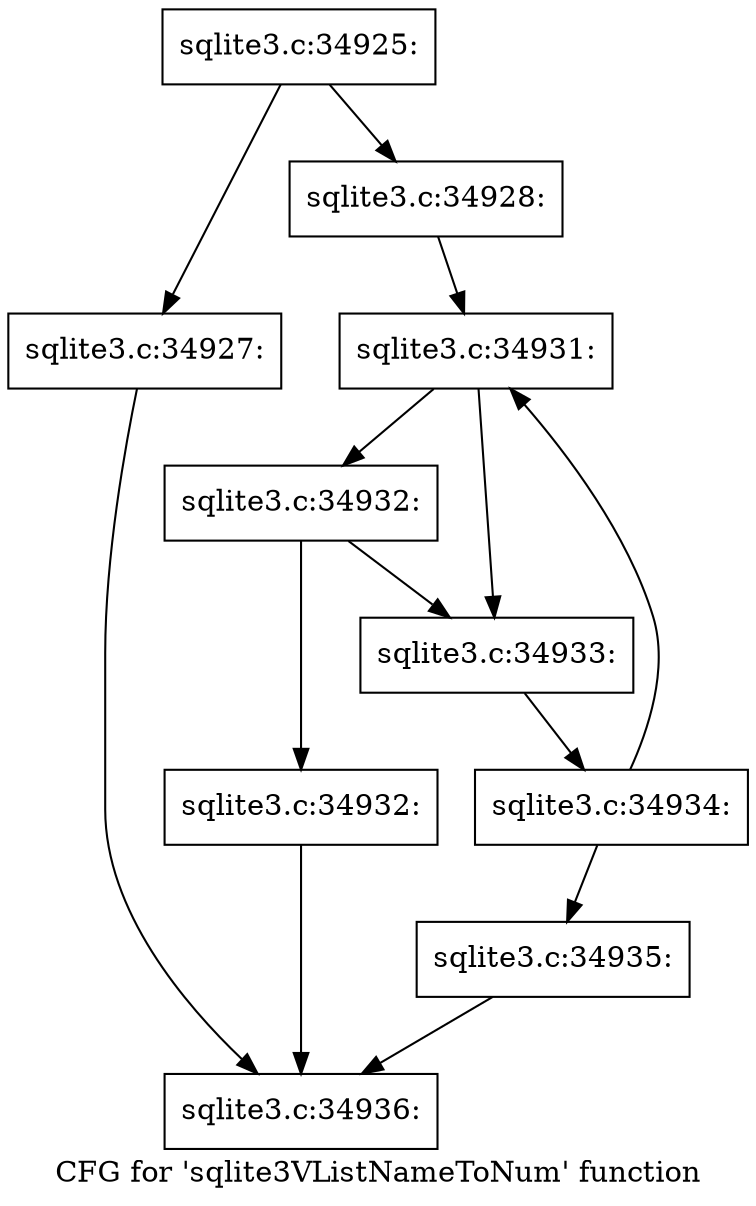 digraph "CFG for 'sqlite3VListNameToNum' function" {
	label="CFG for 'sqlite3VListNameToNum' function";

	Node0x55c0f55ad4d0 [shape=record,label="{sqlite3.c:34925:}"];
	Node0x55c0f55ad4d0 -> Node0x55c0f8578910;
	Node0x55c0f55ad4d0 -> Node0x55c0f8578960;
	Node0x55c0f8578910 [shape=record,label="{sqlite3.c:34927:}"];
	Node0x55c0f8578910 -> Node0x55c0f8577550;
	Node0x55c0f8578960 [shape=record,label="{sqlite3.c:34928:}"];
	Node0x55c0f8578960 -> Node0x55c0f8579240;
	Node0x55c0f8579240 [shape=record,label="{sqlite3.c:34931:}"];
	Node0x55c0f8579240 -> Node0x55c0f8579c40;
	Node0x55c0f8579240 -> Node0x55c0f8579bf0;
	Node0x55c0f8579c40 [shape=record,label="{sqlite3.c:34932:}"];
	Node0x55c0f8579c40 -> Node0x55c0f8579ba0;
	Node0x55c0f8579c40 -> Node0x55c0f8579bf0;
	Node0x55c0f8579ba0 [shape=record,label="{sqlite3.c:34932:}"];
	Node0x55c0f8579ba0 -> Node0x55c0f8577550;
	Node0x55c0f8579bf0 [shape=record,label="{sqlite3.c:34933:}"];
	Node0x55c0f8579bf0 -> Node0x55c0f85791f0;
	Node0x55c0f85791f0 [shape=record,label="{sqlite3.c:34934:}"];
	Node0x55c0f85791f0 -> Node0x55c0f8579240;
	Node0x55c0f85791f0 -> Node0x55c0f85791a0;
	Node0x55c0f85791a0 [shape=record,label="{sqlite3.c:34935:}"];
	Node0x55c0f85791a0 -> Node0x55c0f8577550;
	Node0x55c0f8577550 [shape=record,label="{sqlite3.c:34936:}"];
}
